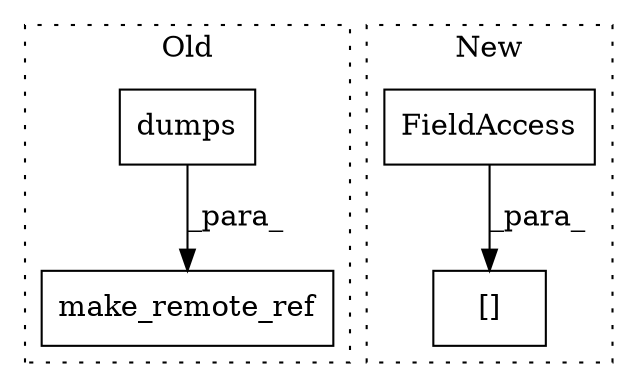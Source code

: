 digraph G {
subgraph cluster0 {
1 [label="make_remote_ref" a="32" s="8647,8690" l="16,1" shape="box"];
3 [label="dumps" a="32" s="8564,8576" l="6,1" shape="box"];
label = "Old";
style="dotted";
}
subgraph cluster1 {
2 [label="[]" a="2" s="10007,10038" l="17,1" shape="box"];
4 [label="FieldAccess" a="22" s="10024" l="14" shape="box"];
label = "New";
style="dotted";
}
3 -> 1 [label="_para_"];
4 -> 2 [label="_para_"];
}